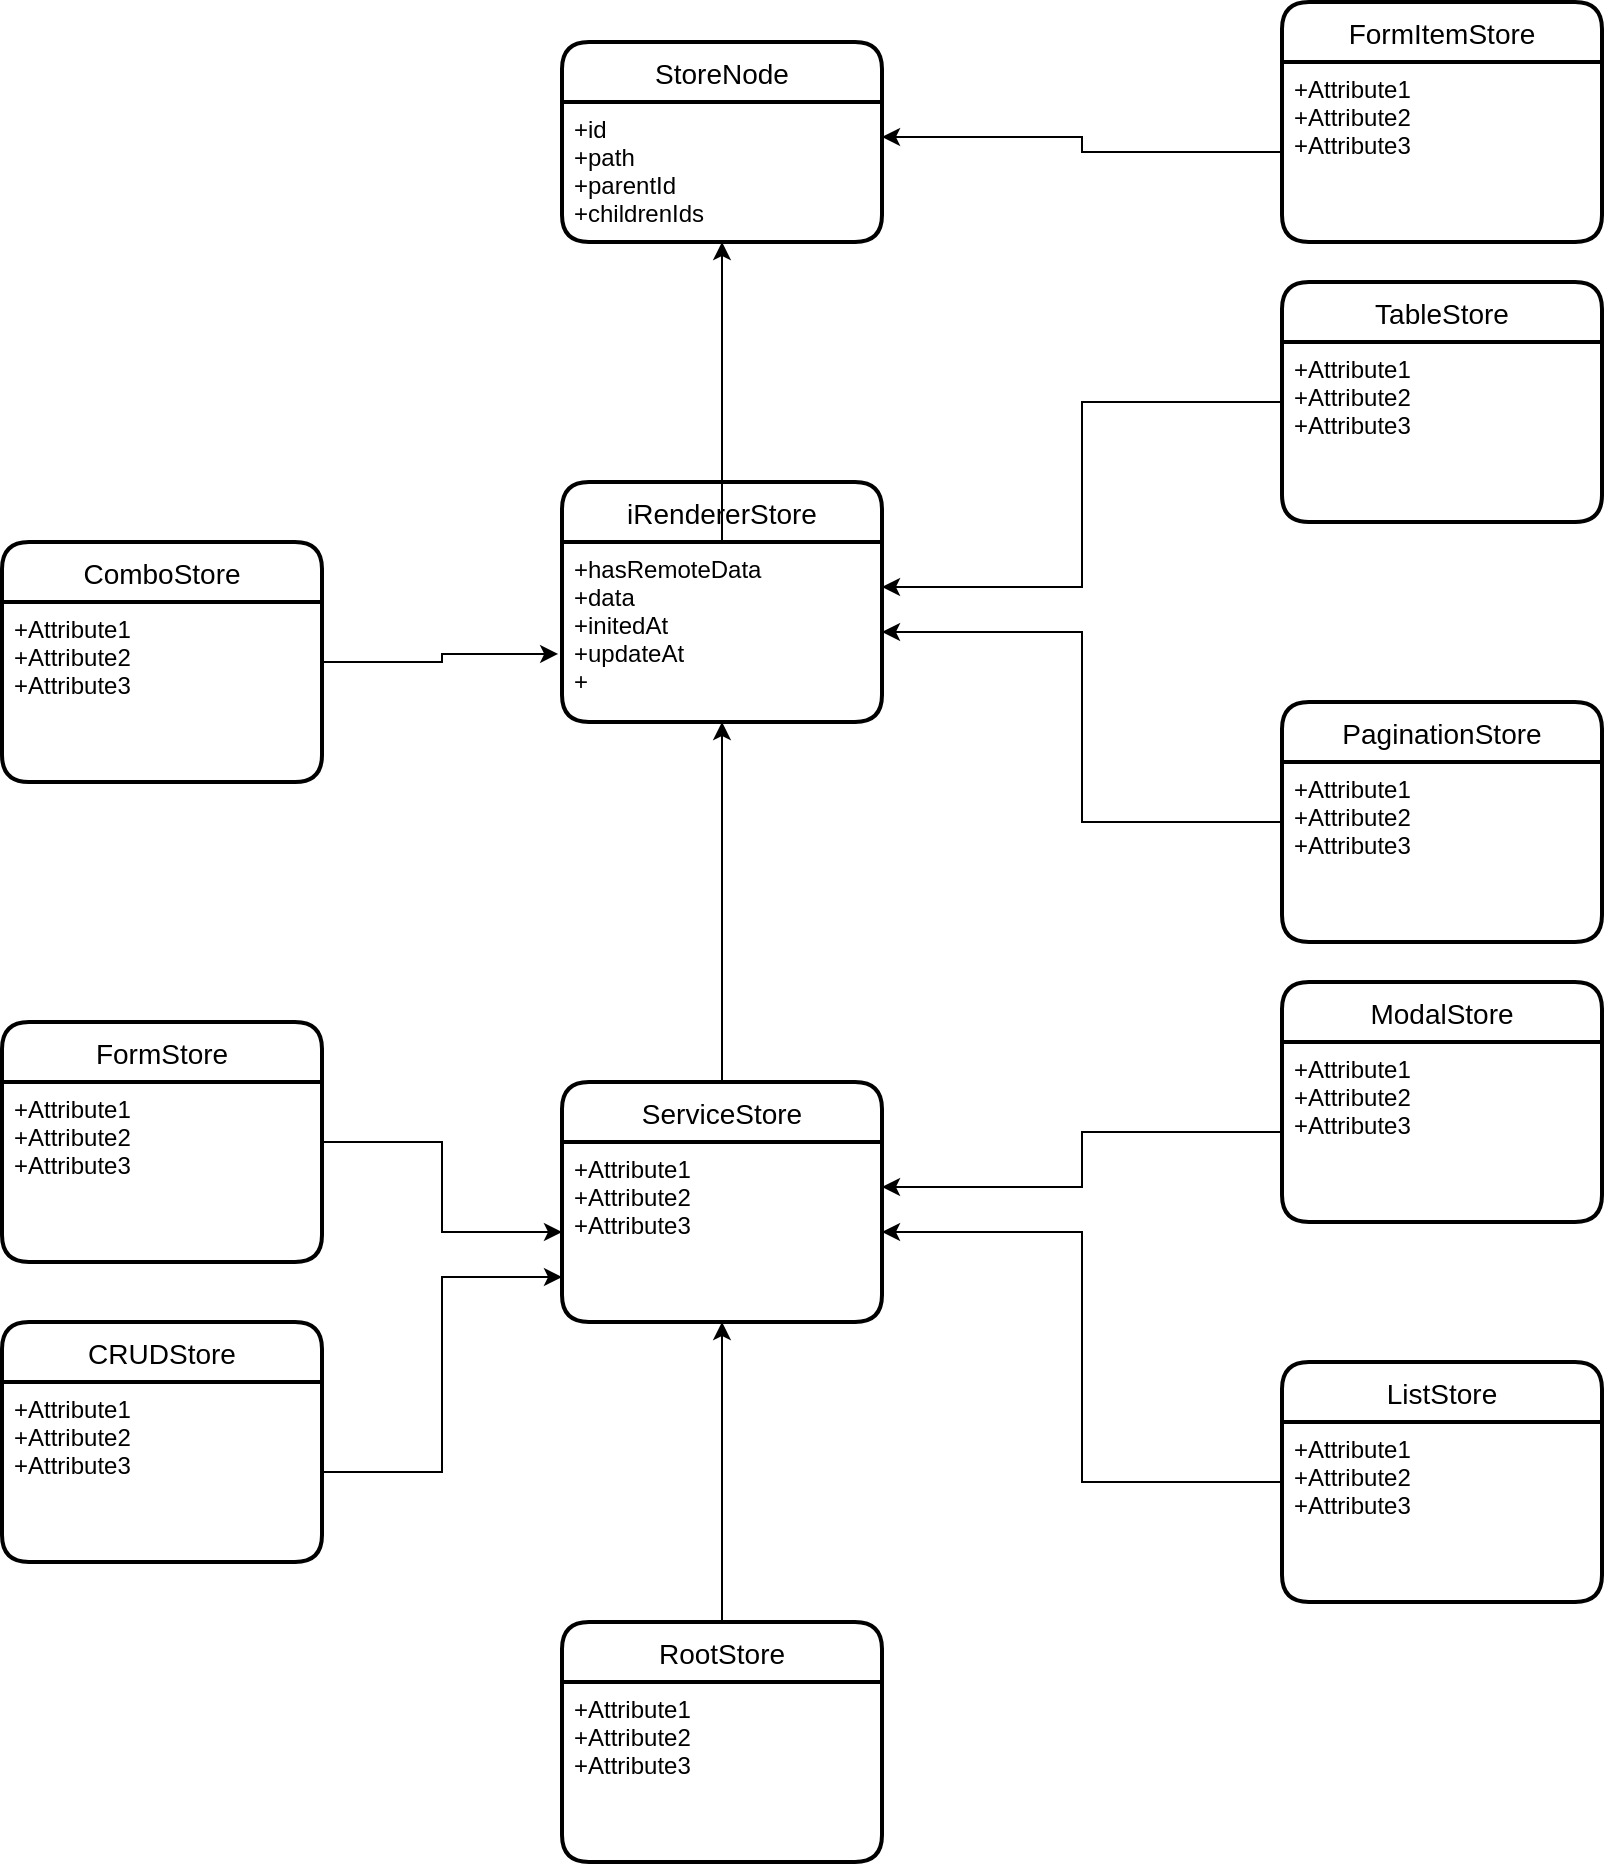 <mxfile version="14.8.2" type="github">
  <diagram id="obgGVPXsm22ozdmGhFrW" name="Page-1">
    <mxGraphModel dx="2249" dy="1963" grid="1" gridSize="10" guides="1" tooltips="1" connect="1" arrows="1" fold="1" page="1" pageScale="1" pageWidth="827" pageHeight="1169" math="0" shadow="0">
      <root>
        <mxCell id="0" />
        <mxCell id="1" parent="0" />
        <mxCell id="2ziKievKxFcIbridoAFm-7" value="StoreNode" style="swimlane;childLayout=stackLayout;horizontal=1;startSize=30;horizontalStack=0;rounded=1;fontSize=14;fontStyle=0;strokeWidth=2;resizeParent=0;resizeLast=1;shadow=0;dashed=0;align=center;" vertex="1" parent="1">
          <mxGeometry x="100" y="-100" width="160" height="100" as="geometry" />
        </mxCell>
        <mxCell id="2ziKievKxFcIbridoAFm-8" value="+id&#xa;+path&#xa;+parentId&#xa;+childrenIds" style="align=left;strokeColor=none;fillColor=none;spacingLeft=4;fontSize=12;verticalAlign=top;resizable=0;rotatable=0;part=1;" vertex="1" parent="2ziKievKxFcIbridoAFm-7">
          <mxGeometry y="30" width="160" height="70" as="geometry" />
        </mxCell>
        <mxCell id="2ziKievKxFcIbridoAFm-9" value="iRendererStore" style="swimlane;childLayout=stackLayout;horizontal=1;startSize=30;horizontalStack=0;rounded=1;fontSize=14;fontStyle=0;strokeWidth=2;resizeParent=0;resizeLast=1;shadow=0;dashed=0;align=center;" vertex="1" parent="1">
          <mxGeometry x="100" y="120" width="160" height="120" as="geometry" />
        </mxCell>
        <mxCell id="2ziKievKxFcIbridoAFm-10" value="+hasRemoteData&#xa;+data&#xa;+initedAt&#xa;+updateAt&#xa;+" style="align=left;strokeColor=none;fillColor=none;spacingLeft=4;fontSize=12;verticalAlign=top;resizable=0;rotatable=0;part=1;" vertex="1" parent="2ziKievKxFcIbridoAFm-9">
          <mxGeometry y="30" width="160" height="90" as="geometry" />
        </mxCell>
        <mxCell id="2ziKievKxFcIbridoAFm-11" value="" style="edgeStyle=orthogonalEdgeStyle;rounded=0;orthogonalLoop=1;jettySize=auto;html=1;" edge="1" parent="1" source="2ziKievKxFcIbridoAFm-10" target="2ziKievKxFcIbridoAFm-8">
          <mxGeometry relative="1" as="geometry" />
        </mxCell>
        <mxCell id="2ziKievKxFcIbridoAFm-14" style="edgeStyle=orthogonalEdgeStyle;rounded=0;orthogonalLoop=1;jettySize=auto;html=1;entryX=0.5;entryY=1;entryDx=0;entryDy=0;" edge="1" parent="1" source="2ziKievKxFcIbridoAFm-12" target="2ziKievKxFcIbridoAFm-10">
          <mxGeometry relative="1" as="geometry" />
        </mxCell>
        <mxCell id="2ziKievKxFcIbridoAFm-12" value="ServiceStore" style="swimlane;childLayout=stackLayout;horizontal=1;startSize=30;horizontalStack=0;rounded=1;fontSize=14;fontStyle=0;strokeWidth=2;resizeParent=0;resizeLast=1;shadow=0;dashed=0;align=center;" vertex="1" parent="1">
          <mxGeometry x="100" y="420" width="160" height="120" as="geometry" />
        </mxCell>
        <mxCell id="2ziKievKxFcIbridoAFm-13" value="+Attribute1&#xa;+Attribute2&#xa;+Attribute3" style="align=left;strokeColor=none;fillColor=none;spacingLeft=4;fontSize=12;verticalAlign=top;resizable=0;rotatable=0;part=1;" vertex="1" parent="2ziKievKxFcIbridoAFm-12">
          <mxGeometry y="30" width="160" height="90" as="geometry" />
        </mxCell>
        <mxCell id="2ziKievKxFcIbridoAFm-17" style="edgeStyle=orthogonalEdgeStyle;rounded=0;orthogonalLoop=1;jettySize=auto;html=1;exitX=0.5;exitY=0;exitDx=0;exitDy=0;entryX=0.5;entryY=1;entryDx=0;entryDy=0;" edge="1" parent="1" source="2ziKievKxFcIbridoAFm-15" target="2ziKievKxFcIbridoAFm-13">
          <mxGeometry relative="1" as="geometry" />
        </mxCell>
        <mxCell id="2ziKievKxFcIbridoAFm-15" value="RootStore" style="swimlane;childLayout=stackLayout;horizontal=1;startSize=30;horizontalStack=0;rounded=1;fontSize=14;fontStyle=0;strokeWidth=2;resizeParent=0;resizeLast=1;shadow=0;dashed=0;align=center;" vertex="1" parent="1">
          <mxGeometry x="100" y="690" width="160" height="120" as="geometry" />
        </mxCell>
        <mxCell id="2ziKievKxFcIbridoAFm-16" value="+Attribute1&#xa;+Attribute2&#xa;+Attribute3" style="align=left;strokeColor=none;fillColor=none;spacingLeft=4;fontSize=12;verticalAlign=top;resizable=0;rotatable=0;part=1;" vertex="1" parent="2ziKievKxFcIbridoAFm-15">
          <mxGeometry y="30" width="160" height="90" as="geometry" />
        </mxCell>
        <mxCell id="2ziKievKxFcIbridoAFm-20" style="edgeStyle=orthogonalEdgeStyle;rounded=0;orthogonalLoop=1;jettySize=auto;html=1;entryX=1;entryY=0.5;entryDx=0;entryDy=0;" edge="1" parent="1" source="2ziKievKxFcIbridoAFm-18" target="2ziKievKxFcIbridoAFm-10">
          <mxGeometry relative="1" as="geometry" />
        </mxCell>
        <mxCell id="2ziKievKxFcIbridoAFm-18" value="PaginationStore" style="swimlane;childLayout=stackLayout;horizontal=1;startSize=30;horizontalStack=0;rounded=1;fontSize=14;fontStyle=0;strokeWidth=2;resizeParent=0;resizeLast=1;shadow=0;dashed=0;align=center;" vertex="1" parent="1">
          <mxGeometry x="460" y="230" width="160" height="120" as="geometry" />
        </mxCell>
        <mxCell id="2ziKievKxFcIbridoAFm-19" value="+Attribute1&#xa;+Attribute2&#xa;+Attribute3" style="align=left;strokeColor=none;fillColor=none;spacingLeft=4;fontSize=12;verticalAlign=top;resizable=0;rotatable=0;part=1;" vertex="1" parent="2ziKievKxFcIbridoAFm-18">
          <mxGeometry y="30" width="160" height="90" as="geometry" />
        </mxCell>
        <mxCell id="2ziKievKxFcIbridoAFm-23" style="edgeStyle=orthogonalEdgeStyle;rounded=0;orthogonalLoop=1;jettySize=auto;html=1;entryX=1;entryY=0.25;entryDx=0;entryDy=0;" edge="1" parent="1" source="2ziKievKxFcIbridoAFm-21" target="2ziKievKxFcIbridoAFm-10">
          <mxGeometry relative="1" as="geometry">
            <mxPoint x="250" y="288" as="targetPoint" />
          </mxGeometry>
        </mxCell>
        <mxCell id="2ziKievKxFcIbridoAFm-21" value="TableStore" style="swimlane;childLayout=stackLayout;horizontal=1;startSize=30;horizontalStack=0;rounded=1;fontSize=14;fontStyle=0;strokeWidth=2;resizeParent=0;resizeLast=1;shadow=0;dashed=0;align=center;" vertex="1" parent="1">
          <mxGeometry x="460" y="20" width="160" height="120" as="geometry" />
        </mxCell>
        <mxCell id="2ziKievKxFcIbridoAFm-22" value="+Attribute1&#xa;+Attribute2&#xa;+Attribute3" style="align=left;strokeColor=none;fillColor=none;spacingLeft=4;fontSize=12;verticalAlign=top;resizable=0;rotatable=0;part=1;" vertex="1" parent="2ziKievKxFcIbridoAFm-21">
          <mxGeometry y="30" width="160" height="90" as="geometry" />
        </mxCell>
        <mxCell id="2ziKievKxFcIbridoAFm-24" value="ModalStore" style="swimlane;childLayout=stackLayout;horizontal=1;startSize=30;horizontalStack=0;rounded=1;fontSize=14;fontStyle=0;strokeWidth=2;resizeParent=0;resizeLast=1;shadow=0;dashed=0;align=center;" vertex="1" parent="1">
          <mxGeometry x="460" y="370" width="160" height="120" as="geometry" />
        </mxCell>
        <mxCell id="2ziKievKxFcIbridoAFm-25" value="+Attribute1&#xa;+Attribute2&#xa;+Attribute3" style="align=left;strokeColor=none;fillColor=none;spacingLeft=4;fontSize=12;verticalAlign=top;resizable=0;rotatable=0;part=1;" vertex="1" parent="2ziKievKxFcIbridoAFm-24">
          <mxGeometry y="30" width="160" height="90" as="geometry" />
        </mxCell>
        <mxCell id="2ziKievKxFcIbridoAFm-26" style="edgeStyle=orthogonalEdgeStyle;rounded=0;orthogonalLoop=1;jettySize=auto;html=1;entryX=1;entryY=0.25;entryDx=0;entryDy=0;" edge="1" parent="1" source="2ziKievKxFcIbridoAFm-25" target="2ziKievKxFcIbridoAFm-13">
          <mxGeometry relative="1" as="geometry" />
        </mxCell>
        <mxCell id="2ziKievKxFcIbridoAFm-29" style="edgeStyle=orthogonalEdgeStyle;rounded=0;orthogonalLoop=1;jettySize=auto;html=1;entryX=1;entryY=0.5;entryDx=0;entryDy=0;" edge="1" parent="1" source="2ziKievKxFcIbridoAFm-27" target="2ziKievKxFcIbridoAFm-13">
          <mxGeometry relative="1" as="geometry" />
        </mxCell>
        <mxCell id="2ziKievKxFcIbridoAFm-27" value="ListStore" style="swimlane;childLayout=stackLayout;horizontal=1;startSize=30;horizontalStack=0;rounded=1;fontSize=14;fontStyle=0;strokeWidth=2;resizeParent=0;resizeLast=1;shadow=0;dashed=0;align=center;" vertex="1" parent="1">
          <mxGeometry x="460" y="560" width="160" height="120" as="geometry" />
        </mxCell>
        <mxCell id="2ziKievKxFcIbridoAFm-28" value="+Attribute1&#xa;+Attribute2&#xa;+Attribute3" style="align=left;strokeColor=none;fillColor=none;spacingLeft=4;fontSize=12;verticalAlign=top;resizable=0;rotatable=0;part=1;" vertex="1" parent="2ziKievKxFcIbridoAFm-27">
          <mxGeometry y="30" width="160" height="90" as="geometry" />
        </mxCell>
        <mxCell id="2ziKievKxFcIbridoAFm-30" value="FormItemStore" style="swimlane;childLayout=stackLayout;horizontal=1;startSize=30;horizontalStack=0;rounded=1;fontSize=14;fontStyle=0;strokeWidth=2;resizeParent=0;resizeLast=1;shadow=0;dashed=0;align=center;" vertex="1" parent="1">
          <mxGeometry x="460" y="-120" width="160" height="120" as="geometry" />
        </mxCell>
        <mxCell id="2ziKievKxFcIbridoAFm-31" value="+Attribute1&#xa;+Attribute2&#xa;+Attribute3" style="align=left;strokeColor=none;fillColor=none;spacingLeft=4;fontSize=12;verticalAlign=top;resizable=0;rotatable=0;part=1;" vertex="1" parent="2ziKievKxFcIbridoAFm-30">
          <mxGeometry y="30" width="160" height="90" as="geometry" />
        </mxCell>
        <mxCell id="2ziKievKxFcIbridoAFm-32" style="edgeStyle=orthogonalEdgeStyle;rounded=0;orthogonalLoop=1;jettySize=auto;html=1;entryX=1;entryY=0.25;entryDx=0;entryDy=0;" edge="1" parent="1" source="2ziKievKxFcIbridoAFm-31" target="2ziKievKxFcIbridoAFm-8">
          <mxGeometry relative="1" as="geometry" />
        </mxCell>
        <mxCell id="2ziKievKxFcIbridoAFm-35" style="edgeStyle=orthogonalEdgeStyle;rounded=0;orthogonalLoop=1;jettySize=auto;html=1;entryX=0;entryY=0.5;entryDx=0;entryDy=0;" edge="1" parent="1" source="2ziKievKxFcIbridoAFm-33" target="2ziKievKxFcIbridoAFm-13">
          <mxGeometry relative="1" as="geometry" />
        </mxCell>
        <mxCell id="2ziKievKxFcIbridoAFm-33" value="FormStore" style="swimlane;childLayout=stackLayout;horizontal=1;startSize=30;horizontalStack=0;rounded=1;fontSize=14;fontStyle=0;strokeWidth=2;resizeParent=0;resizeLast=1;shadow=0;dashed=0;align=center;" vertex="1" parent="1">
          <mxGeometry x="-180" y="390" width="160" height="120" as="geometry" />
        </mxCell>
        <mxCell id="2ziKievKxFcIbridoAFm-34" value="+Attribute1&#xa;+Attribute2&#xa;+Attribute3" style="align=left;strokeColor=none;fillColor=none;spacingLeft=4;fontSize=12;verticalAlign=top;resizable=0;rotatable=0;part=1;" vertex="1" parent="2ziKievKxFcIbridoAFm-33">
          <mxGeometry y="30" width="160" height="90" as="geometry" />
        </mxCell>
        <mxCell id="2ziKievKxFcIbridoAFm-36" value="CRUDStore" style="swimlane;childLayout=stackLayout;horizontal=1;startSize=30;horizontalStack=0;rounded=1;fontSize=14;fontStyle=0;strokeWidth=2;resizeParent=0;resizeLast=1;shadow=0;dashed=0;align=center;" vertex="1" parent="1">
          <mxGeometry x="-180" y="540" width="160" height="120" as="geometry" />
        </mxCell>
        <mxCell id="2ziKievKxFcIbridoAFm-37" value="+Attribute1&#xa;+Attribute2&#xa;+Attribute3" style="align=left;strokeColor=none;fillColor=none;spacingLeft=4;fontSize=12;verticalAlign=top;resizable=0;rotatable=0;part=1;" vertex="1" parent="2ziKievKxFcIbridoAFm-36">
          <mxGeometry y="30" width="160" height="90" as="geometry" />
        </mxCell>
        <mxCell id="2ziKievKxFcIbridoAFm-38" style="edgeStyle=orthogonalEdgeStyle;rounded=0;orthogonalLoop=1;jettySize=auto;html=1;entryX=0;entryY=0.75;entryDx=0;entryDy=0;" edge="1" parent="1" source="2ziKievKxFcIbridoAFm-37" target="2ziKievKxFcIbridoAFm-13">
          <mxGeometry relative="1" as="geometry" />
        </mxCell>
        <mxCell id="2ziKievKxFcIbridoAFm-41" style="edgeStyle=orthogonalEdgeStyle;rounded=0;orthogonalLoop=1;jettySize=auto;html=1;entryX=-0.012;entryY=0.622;entryDx=0;entryDy=0;entryPerimeter=0;" edge="1" parent="1" source="2ziKievKxFcIbridoAFm-39" target="2ziKievKxFcIbridoAFm-10">
          <mxGeometry relative="1" as="geometry" />
        </mxCell>
        <mxCell id="2ziKievKxFcIbridoAFm-39" value="ComboStore" style="swimlane;childLayout=stackLayout;horizontal=1;startSize=30;horizontalStack=0;rounded=1;fontSize=14;fontStyle=0;strokeWidth=2;resizeParent=0;resizeLast=1;shadow=0;dashed=0;align=center;" vertex="1" parent="1">
          <mxGeometry x="-180" y="150" width="160" height="120" as="geometry" />
        </mxCell>
        <mxCell id="2ziKievKxFcIbridoAFm-40" value="+Attribute1&#xa;+Attribute2&#xa;+Attribute3" style="align=left;strokeColor=none;fillColor=none;spacingLeft=4;fontSize=12;verticalAlign=top;resizable=0;rotatable=0;part=1;" vertex="1" parent="2ziKievKxFcIbridoAFm-39">
          <mxGeometry y="30" width="160" height="90" as="geometry" />
        </mxCell>
      </root>
    </mxGraphModel>
  </diagram>
</mxfile>

